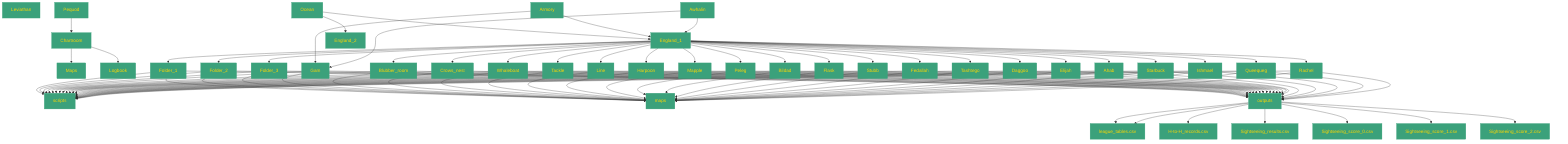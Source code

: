 flowchart TB
  classDef default fill:#3BA17B,stroke:#3BA17B,color:gold;
  Leviathan["Leviathan"]:::default
  Pequod --> Chartroom
  Chartroom --> Maps
  Chartroom --> Logbook
  Ocean --> England_1
  England_1 --> Folder_1
  Folder_1 --> scripts
  Folder_1 --> maps
  Folder_1 --> outputs
  England_1 --> Folder_2
  Folder_2 --> scripts
  Folder_2 --> maps
  Folder_2 --> outputs
  England_1 --> Folder_3
  Folder_3 --> scripts
  Folder_3 --> maps
  Folder_3 --> outputs
  Ocean --> England_2
  Armory --> Gam
  Gam --> scripts
  Gam --> maps
  Gam --> outputs
  Armory --> England_1
  England_1 --> Blubber_room
  Blubber_room --> scripts
  Blubber_room --> maps
  Blubber_room --> outputs
  outputs --> league_tables.csv
  outputs --> H-to-H_records.csv
  England_1 --> Crows_nest
  Crows_nest --> scripts
  Crows_nest --> maps
  Crows_nest --> outputs
  outputs --> league_tables.csv
  outputs --> Sightseeing_results.csv
  outputs --> Sightseeing_score_0.csv
  outputs --> Sightseeing_score_1.csv
  outputs --> Sightseeing_score_2.csv
  England_1 --> Whaleboat
  Whaleboat --> scripts
  Whaleboat --> maps
  Whaleboat --> outputs
  England_1 --> Tackle
  Tackle --> scripts
  Tackle --> maps
  Tackle --> outputs
  England_1 --> Line
  Line --> scripts
  Line --> maps
  Line --> outputs
  England_1 --> Harpoon
  Harpoon --> scripts
  Harpoon --> maps
  Harpoon --> outputs
  Awhalin --> Gam
  Awhalin --> England_1
  England_1 --> Mapple
  Mapple --> scripts
  Mapple --> maps
  Mapple --> outputs
  England_1 --> Peleg
  Peleg --> scripts
  Peleg --> maps
  Peleg --> outputs
  England_1 --> Bildad
  Bildad --> scripts
  Bildad --> maps
  Bildad --> outputs
  England_1 --> Flask
  Flask --> scripts
  Flask --> maps
  Flask --> outputs
  England_1 --> Stubb
  Stubb --> scripts
  Stubb --> maps
  Stubb --> outputs
  England_1 --> Fedallah
  Fedallah --> scripts
  Fedallah --> maps
  Fedallah --> outputs
  England_1 --> Tashtego
  Tashtego --> scripts
  Tashtego --> maps
  Tashtego --> outputs
  England_1 --> Daggoo
  Daggoo --> scripts
  Daggoo --> maps
  Daggoo --> outputs
  England_1 --> Elijah
  Elijah --> scripts
  Elijah --> maps
  Elijah --> outputs
  England_1 --> Ahab
  Ahab --> scripts
  Ahab --> maps
  Ahab --> outputs
  England_1 --> Starbuck
  Starbuck --> scripts
  Starbuck --> maps
  Starbuck --> outputs
  England_1 --> Ishmael
  Ishmael --> scripts
  Ishmael --> maps
  Ishmael --> outputs
  England_1 --> Queequeg
  Queequeg --> scripts
  Queequeg --> maps
  Queequeg --> outputs
  England_1 --> Rachel
  Rachel --> scripts
  Rachel --> maps
  Rachel --> outputs